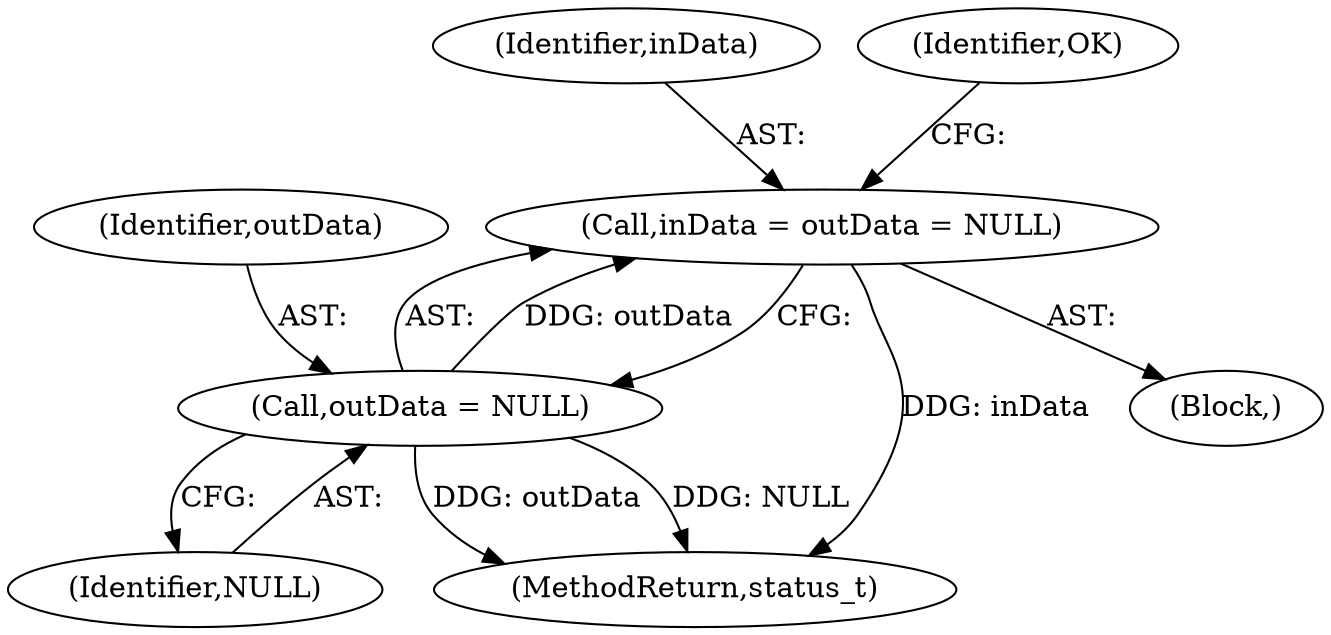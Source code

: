 digraph "0_Android_c82e31a7039a03dca7b37c65b7890ba5c1e18ced@pointer" {
"1000343" [label="(Call,inData = outData = NULL)"];
"1000345" [label="(Call,outData = NULL)"];
"1000344" [label="(Identifier,inData)"];
"1000346" [label="(Identifier,outData)"];
"1000349" [label="(Identifier,OK)"];
"1000357" [label="(MethodReturn,status_t)"];
"1000347" [label="(Identifier,NULL)"];
"1000343" [label="(Call,inData = outData = NULL)"];
"1000345" [label="(Call,outData = NULL)"];
"1000291" [label="(Block,)"];
"1000343" -> "1000291"  [label="AST: "];
"1000343" -> "1000345"  [label="CFG: "];
"1000344" -> "1000343"  [label="AST: "];
"1000345" -> "1000343"  [label="AST: "];
"1000349" -> "1000343"  [label="CFG: "];
"1000343" -> "1000357"  [label="DDG: inData"];
"1000345" -> "1000343"  [label="DDG: outData"];
"1000345" -> "1000347"  [label="CFG: "];
"1000346" -> "1000345"  [label="AST: "];
"1000347" -> "1000345"  [label="AST: "];
"1000345" -> "1000357"  [label="DDG: NULL"];
"1000345" -> "1000357"  [label="DDG: outData"];
}
